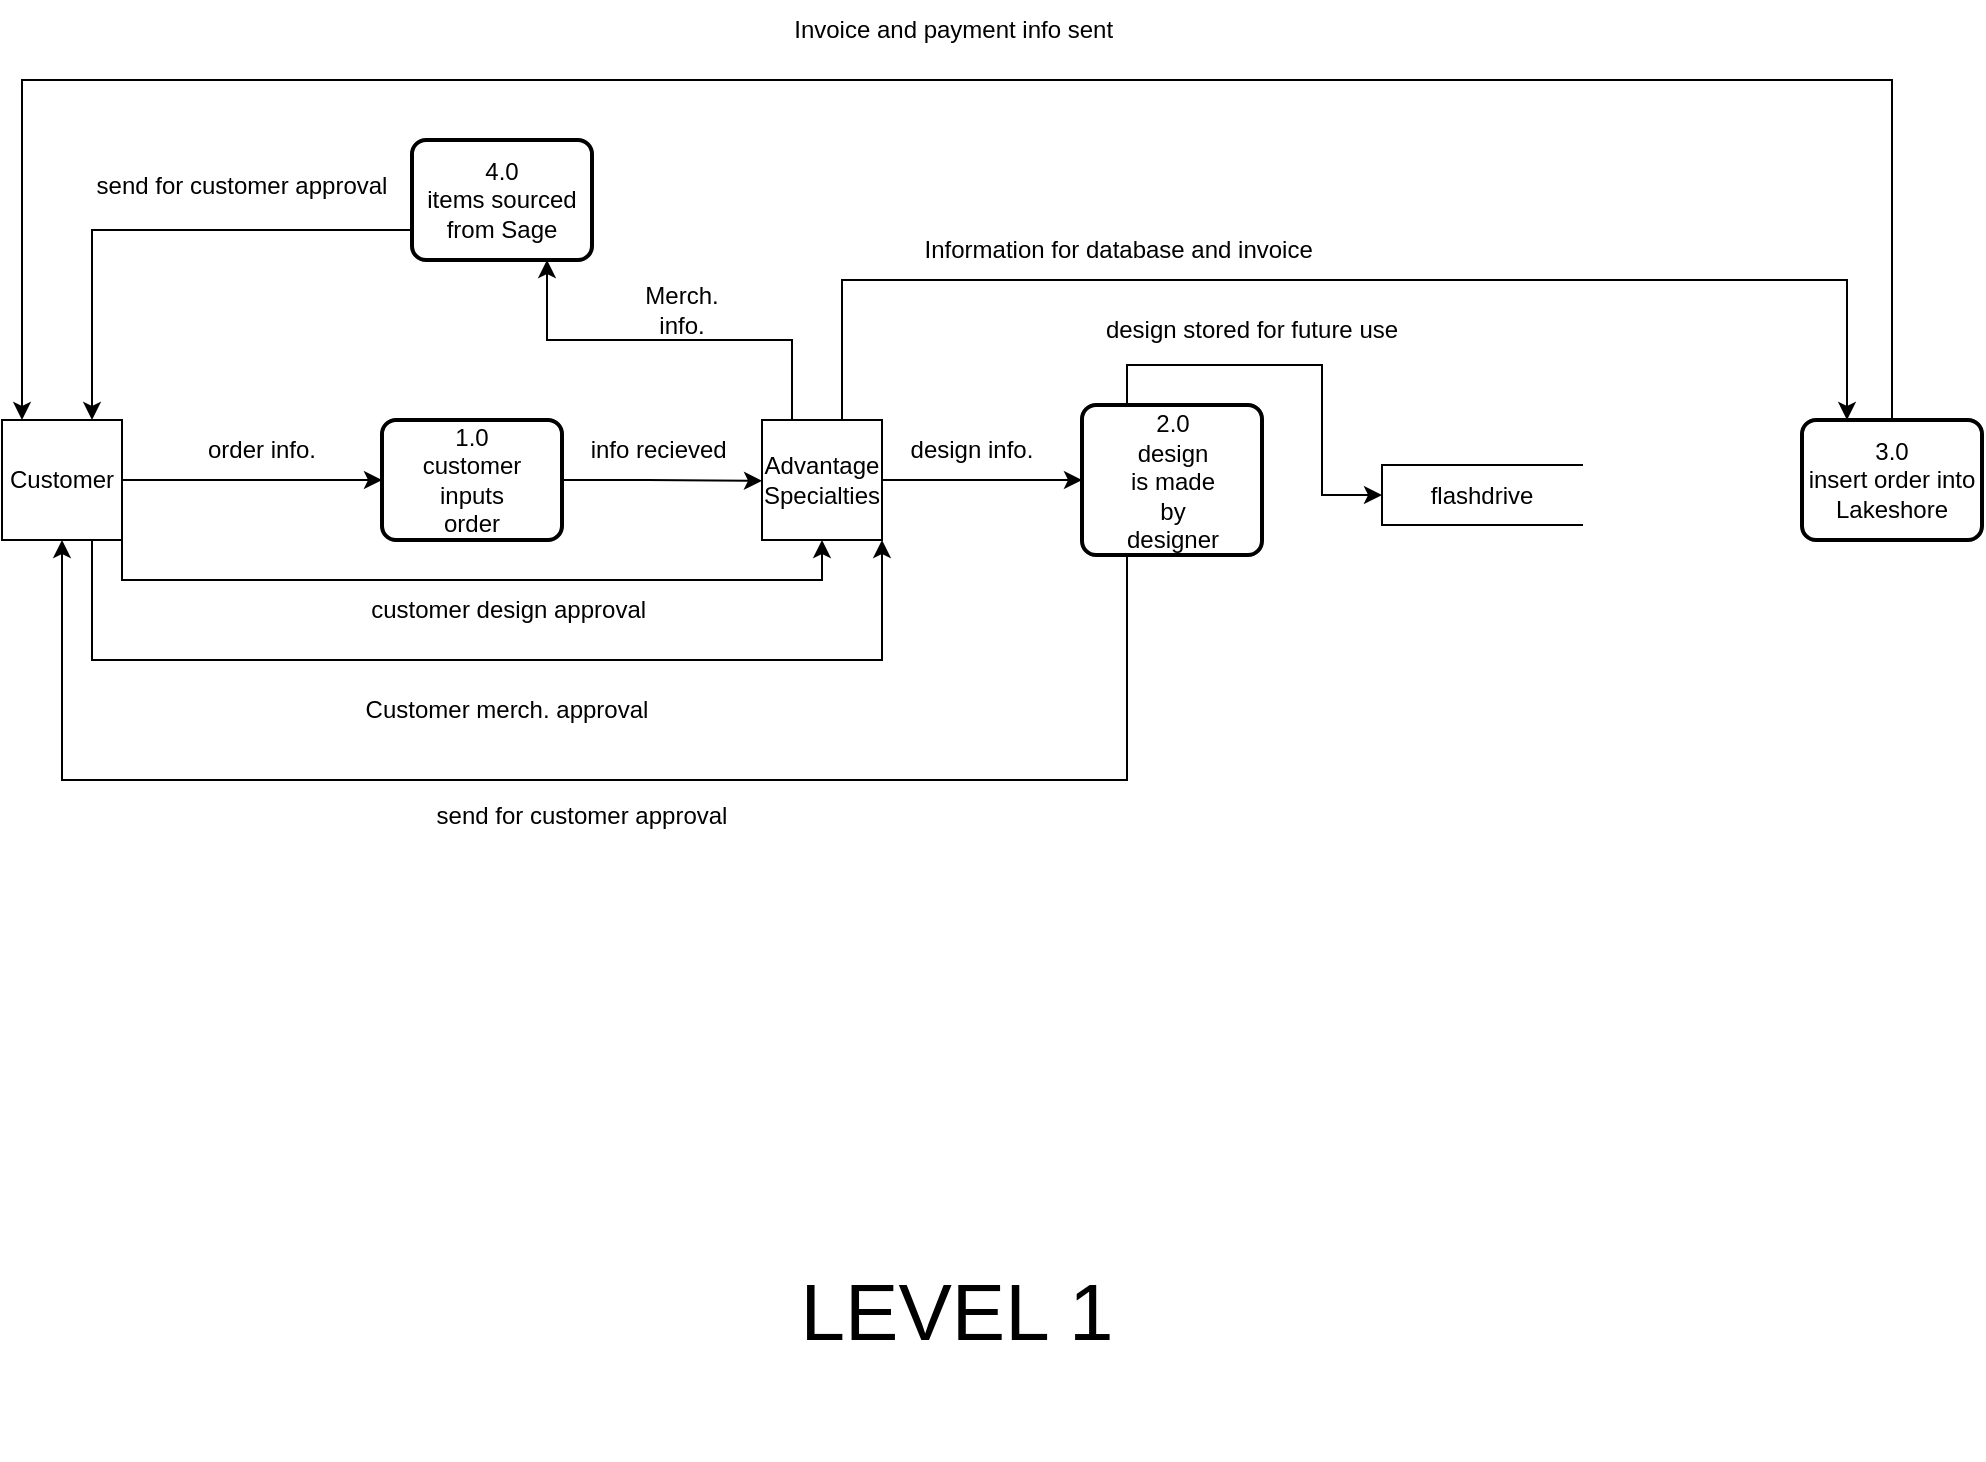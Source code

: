 <mxfile version="24.0.1" type="github" pages="2">
  <diagram name="Page-1" id="xYrA7Z-YhQMA6HHhseb4">
    <mxGraphModel dx="1142" dy="947" grid="1" gridSize="10" guides="1" tooltips="1" connect="1" arrows="1" fold="1" page="1" pageScale="1" pageWidth="1200" pageHeight="1920" math="0" shadow="0">
      <root>
        <mxCell id="0" />
        <mxCell id="1" parent="0" />
        <mxCell id="6qC2g4cK02IDYFN-ZiYQ-1" style="edgeStyle=orthogonalEdgeStyle;rounded=0;orthogonalLoop=1;jettySize=auto;html=1;exitX=0.5;exitY=0;exitDx=0;exitDy=0;" edge="1" parent="1" source="6qC2g4cK02IDYFN-ZiYQ-4">
          <mxGeometry relative="1" as="geometry">
            <mxPoint x="230" y="330" as="targetPoint" />
          </mxGeometry>
        </mxCell>
        <mxCell id="6qC2g4cK02IDYFN-ZiYQ-2" style="edgeStyle=orthogonalEdgeStyle;rounded=0;orthogonalLoop=1;jettySize=auto;html=1;exitX=1;exitY=0;exitDx=0;exitDy=0;entryX=1;entryY=0.5;entryDx=0;entryDy=0;" edge="1" parent="1" source="6qC2g4cK02IDYFN-ZiYQ-4" target="6qC2g4cK02IDYFN-ZiYQ-16">
          <mxGeometry relative="1" as="geometry" />
        </mxCell>
        <mxCell id="6qC2g4cK02IDYFN-ZiYQ-3" style="edgeStyle=orthogonalEdgeStyle;rounded=0;orthogonalLoop=1;jettySize=auto;html=1;exitX=1;exitY=0.25;exitDx=0;exitDy=0;entryX=1;entryY=0;entryDx=0;entryDy=0;" edge="1" parent="1" source="6qC2g4cK02IDYFN-ZiYQ-4" target="6qC2g4cK02IDYFN-ZiYQ-16">
          <mxGeometry relative="1" as="geometry">
            <Array as="points">
              <mxPoint x="85" y="420" />
              <mxPoint x="480" y="420" />
            </Array>
          </mxGeometry>
        </mxCell>
        <mxCell id="6qC2g4cK02IDYFN-ZiYQ-4" value="Customer" style="whiteSpace=wrap;html=1;aspect=fixed;direction=south;" vertex="1" parent="1">
          <mxGeometry x="40" y="300" width="60" height="60" as="geometry" />
        </mxCell>
        <mxCell id="6qC2g4cK02IDYFN-ZiYQ-5" style="edgeStyle=orthogonalEdgeStyle;rounded=0;orthogonalLoop=1;jettySize=auto;html=1;exitX=0;exitY=0.25;exitDx=0;exitDy=0;entryX=0.25;entryY=0;entryDx=0;entryDy=0;" edge="1" parent="1" source="6qC2g4cK02IDYFN-ZiYQ-16" target="6qC2g4cK02IDYFN-ZiYQ-25">
          <mxGeometry relative="1" as="geometry">
            <Array as="points">
              <mxPoint x="460" y="300" />
              <mxPoint x="460" y="230" />
              <mxPoint x="963" y="230" />
            </Array>
          </mxGeometry>
        </mxCell>
        <mxCell id="6qC2g4cK02IDYFN-ZiYQ-6" value="" style="rounded=1;whiteSpace=wrap;html=1;absoluteArcSize=1;arcSize=14;strokeWidth=2;" vertex="1" parent="1">
          <mxGeometry x="230" y="300" width="90" height="60" as="geometry" />
        </mxCell>
        <mxCell id="6qC2g4cK02IDYFN-ZiYQ-7" value="1.0&lt;div&gt;customer inputs order&lt;/div&gt;" style="text;html=1;align=center;verticalAlign=middle;whiteSpace=wrap;rounded=0;" vertex="1" parent="1">
          <mxGeometry x="245" y="315" width="60" height="30" as="geometry" />
        </mxCell>
        <mxCell id="6qC2g4cK02IDYFN-ZiYQ-8" style="edgeStyle=orthogonalEdgeStyle;rounded=0;orthogonalLoop=1;jettySize=auto;html=1;exitX=1;exitY=0.5;exitDx=0;exitDy=0;" edge="1" parent="1" source="6qC2g4cK02IDYFN-ZiYQ-11">
          <mxGeometry relative="1" as="geometry">
            <mxPoint x="640" y="330.235" as="targetPoint" />
          </mxGeometry>
        </mxCell>
        <mxCell id="6qC2g4cK02IDYFN-ZiYQ-9" style="edgeStyle=orthogonalEdgeStyle;rounded=0;orthogonalLoop=1;jettySize=auto;html=1;exitX=0.25;exitY=1;exitDx=0;exitDy=0;entryX=1;entryY=0.5;entryDx=0;entryDy=0;" edge="1" parent="1" source="6qC2g4cK02IDYFN-ZiYQ-11" target="6qC2g4cK02IDYFN-ZiYQ-4">
          <mxGeometry relative="1" as="geometry">
            <mxPoint x="70" y="480" as="targetPoint" />
            <Array as="points">
              <mxPoint x="602" y="480" />
              <mxPoint x="70" y="480" />
            </Array>
          </mxGeometry>
        </mxCell>
        <mxCell id="6qC2g4cK02IDYFN-ZiYQ-10" style="edgeStyle=orthogonalEdgeStyle;rounded=0;orthogonalLoop=1;jettySize=auto;html=1;exitX=0.25;exitY=0;exitDx=0;exitDy=0;entryX=0;entryY=0.5;entryDx=0;entryDy=0;" edge="1" parent="1" source="6qC2g4cK02IDYFN-ZiYQ-11" target="6qC2g4cK02IDYFN-ZiYQ-22">
          <mxGeometry relative="1" as="geometry" />
        </mxCell>
        <mxCell id="6qC2g4cK02IDYFN-ZiYQ-11" value="" style="rounded=1;whiteSpace=wrap;html=1;absoluteArcSize=1;arcSize=14;strokeWidth=2;" vertex="1" parent="1">
          <mxGeometry x="580" y="292.5" width="90" height="75" as="geometry" />
        </mxCell>
        <mxCell id="6qC2g4cK02IDYFN-ZiYQ-12" value="Text" style="text;html=1;align=center;verticalAlign=middle;whiteSpace=wrap;rounded=0;" vertex="1" parent="1">
          <mxGeometry x="405" y="310" width="60" height="30" as="geometry" />
        </mxCell>
        <mxCell id="6qC2g4cK02IDYFN-ZiYQ-13" value="order info." style="text;html=1;align=center;verticalAlign=middle;whiteSpace=wrap;rounded=0;" vertex="1" parent="1">
          <mxGeometry x="140" y="300" width="60" height="30" as="geometry" />
        </mxCell>
        <mxCell id="6qC2g4cK02IDYFN-ZiYQ-14" style="edgeStyle=orthogonalEdgeStyle;rounded=0;orthogonalLoop=1;jettySize=auto;html=1;exitX=0.5;exitY=0;exitDx=0;exitDy=0;entryX=0;entryY=0.5;entryDx=0;entryDy=0;" edge="1" parent="1" source="6qC2g4cK02IDYFN-ZiYQ-16" target="6qC2g4cK02IDYFN-ZiYQ-11">
          <mxGeometry relative="1" as="geometry" />
        </mxCell>
        <mxCell id="6qC2g4cK02IDYFN-ZiYQ-15" style="edgeStyle=orthogonalEdgeStyle;rounded=0;orthogonalLoop=1;jettySize=auto;html=1;exitX=0;exitY=0.75;exitDx=0;exitDy=0;entryX=0.75;entryY=1;entryDx=0;entryDy=0;" edge="1" parent="1" source="6qC2g4cK02IDYFN-ZiYQ-16" target="6qC2g4cK02IDYFN-ZiYQ-29">
          <mxGeometry relative="1" as="geometry" />
        </mxCell>
        <mxCell id="6qC2g4cK02IDYFN-ZiYQ-16" value="Advantage Specialties" style="whiteSpace=wrap;html=1;aspect=fixed;direction=south;" vertex="1" parent="1">
          <mxGeometry x="420" y="300" width="60" height="60" as="geometry" />
        </mxCell>
        <mxCell id="6qC2g4cK02IDYFN-ZiYQ-17" value="info recieved&amp;nbsp;" style="text;html=1;align=center;verticalAlign=middle;whiteSpace=wrap;rounded=0;" vertex="1" parent="1">
          <mxGeometry x="330" y="300" width="80" height="30" as="geometry" />
        </mxCell>
        <mxCell id="6qC2g4cK02IDYFN-ZiYQ-18" value="2.0&lt;div&gt;design is made by designer&lt;br&gt;&lt;div&gt;&lt;br&gt;&lt;/div&gt;&lt;/div&gt;" style="text;html=1;align=center;verticalAlign=middle;whiteSpace=wrap;rounded=0;" vertex="1" parent="1">
          <mxGeometry x="602.5" y="330" width="45" height="15" as="geometry" />
        </mxCell>
        <mxCell id="6qC2g4cK02IDYFN-ZiYQ-19" value="design info." style="text;html=1;align=center;verticalAlign=middle;whiteSpace=wrap;rounded=0;" vertex="1" parent="1">
          <mxGeometry x="490" y="300" width="70" height="30" as="geometry" />
        </mxCell>
        <mxCell id="6qC2g4cK02IDYFN-ZiYQ-20" value="send for customer approval&lt;div&gt;&lt;br&gt;&lt;/div&gt;" style="text;html=1;align=center;verticalAlign=middle;whiteSpace=wrap;rounded=0;" vertex="1" parent="1">
          <mxGeometry x="250" y="490" width="160" height="30" as="geometry" />
        </mxCell>
        <mxCell id="6qC2g4cK02IDYFN-ZiYQ-21" value="customer design approval&amp;nbsp;" style="text;html=1;align=center;verticalAlign=middle;whiteSpace=wrap;rounded=0;" vertex="1" parent="1">
          <mxGeometry x="210" y="380" width="170" height="30" as="geometry" />
        </mxCell>
        <mxCell id="6qC2g4cK02IDYFN-ZiYQ-22" value="flashdrive" style="html=1;dashed=0;whiteSpace=wrap;shape=partialRectangle;right=0;" vertex="1" parent="1">
          <mxGeometry x="730" y="322.5" width="100" height="30" as="geometry" />
        </mxCell>
        <mxCell id="6qC2g4cK02IDYFN-ZiYQ-23" value="design stored for future use" style="text;html=1;align=center;verticalAlign=middle;whiteSpace=wrap;rounded=0;" vertex="1" parent="1">
          <mxGeometry x="590" y="240" width="150" height="30" as="geometry" />
        </mxCell>
        <mxCell id="6qC2g4cK02IDYFN-ZiYQ-24" style="edgeStyle=orthogonalEdgeStyle;rounded=0;orthogonalLoop=1;jettySize=auto;html=1;exitX=0.5;exitY=0;exitDx=0;exitDy=0;" edge="1" parent="1" source="6qC2g4cK02IDYFN-ZiYQ-25">
          <mxGeometry relative="1" as="geometry">
            <mxPoint x="50" y="300" as="targetPoint" />
            <Array as="points">
              <mxPoint x="985" y="130" />
              <mxPoint x="50" y="130" />
              <mxPoint x="50" y="300" />
            </Array>
          </mxGeometry>
        </mxCell>
        <mxCell id="6qC2g4cK02IDYFN-ZiYQ-25" value="3.0&lt;div&gt;insert order into Lakeshore&lt;/div&gt;" style="rounded=1;whiteSpace=wrap;html=1;absoluteArcSize=1;arcSize=14;strokeWidth=2;" vertex="1" parent="1">
          <mxGeometry x="940" y="300" width="90" height="60" as="geometry" />
        </mxCell>
        <mxCell id="6qC2g4cK02IDYFN-ZiYQ-26" value="Information for database and invoice&amp;nbsp;" style="text;html=1;align=center;verticalAlign=middle;whiteSpace=wrap;rounded=0;" vertex="1" parent="1">
          <mxGeometry x="430" y="200" width="340" height="30" as="geometry" />
        </mxCell>
        <mxCell id="6qC2g4cK02IDYFN-ZiYQ-27" value="Invoice and payment info sent&amp;nbsp;" style="text;html=1;align=center;verticalAlign=middle;whiteSpace=wrap;rounded=0;" vertex="1" parent="1">
          <mxGeometry x="370" y="90" width="295" height="30" as="geometry" />
        </mxCell>
        <mxCell id="6qC2g4cK02IDYFN-ZiYQ-28" style="edgeStyle=orthogonalEdgeStyle;rounded=0;orthogonalLoop=1;jettySize=auto;html=1;exitX=0;exitY=0.75;exitDx=0;exitDy=0;entryX=0;entryY=0.25;entryDx=0;entryDy=0;" edge="1" parent="1" source="6qC2g4cK02IDYFN-ZiYQ-29" target="6qC2g4cK02IDYFN-ZiYQ-4">
          <mxGeometry relative="1" as="geometry" />
        </mxCell>
        <mxCell id="6qC2g4cK02IDYFN-ZiYQ-29" value="4.0&lt;div&gt;items sourced from Sage&lt;/div&gt;" style="rounded=1;whiteSpace=wrap;html=1;absoluteArcSize=1;arcSize=14;strokeWidth=2;" vertex="1" parent="1">
          <mxGeometry x="245" y="160" width="90" height="60" as="geometry" />
        </mxCell>
        <mxCell id="6qC2g4cK02IDYFN-ZiYQ-30" style="edgeStyle=orthogonalEdgeStyle;rounded=0;orthogonalLoop=1;jettySize=auto;html=1;exitX=1;exitY=0.5;exitDx=0;exitDy=0;entryX=0.25;entryY=0.681;entryDx=0;entryDy=0;entryPerimeter=0;" edge="1" parent="1" source="6qC2g4cK02IDYFN-ZiYQ-6" target="6qC2g4cK02IDYFN-ZiYQ-12">
          <mxGeometry relative="1" as="geometry" />
        </mxCell>
        <mxCell id="6qC2g4cK02IDYFN-ZiYQ-31" value="Customer merch. approval" style="text;html=1;align=center;verticalAlign=middle;whiteSpace=wrap;rounded=0;" vertex="1" parent="1">
          <mxGeometry x="215" y="430" width="155" height="30" as="geometry" />
        </mxCell>
        <mxCell id="6qC2g4cK02IDYFN-ZiYQ-32" value="Merch. info." style="text;html=1;align=center;verticalAlign=middle;whiteSpace=wrap;rounded=0;" vertex="1" parent="1">
          <mxGeometry x="350" y="230" width="60" height="30" as="geometry" />
        </mxCell>
        <mxCell id="6qC2g4cK02IDYFN-ZiYQ-33" value="send for customer approval&lt;div&gt;&lt;br&gt;&lt;/div&gt;" style="text;html=1;align=center;verticalAlign=middle;whiteSpace=wrap;rounded=0;" vertex="1" parent="1">
          <mxGeometry x="80" y="175" width="160" height="30" as="geometry" />
        </mxCell>
        <mxCell id="LCQF3eGj7BXSHOty7iL4-1" value="&lt;font style=&quot;font-size: 40px;&quot;&gt;LEVEL 1&lt;/font&gt;" style="text;html=1;align=center;verticalAlign=middle;whiteSpace=wrap;rounded=0;" vertex="1" parent="1">
          <mxGeometry x="335" y="670" width="365" height="150" as="geometry" />
        </mxCell>
      </root>
    </mxGraphModel>
  </diagram>
  <diagram id="obxsPipEJ9mdqltTzIfT" name="Page-2">
    <mxGraphModel dx="1370" dy="1136" grid="1" gridSize="10" guides="1" tooltips="1" connect="1" arrows="1" fold="1" page="1" pageScale="1" pageWidth="1200" pageHeight="1920" math="0" shadow="0">
      <root>
        <mxCell id="0" />
        <mxCell id="1" parent="0" />
        <mxCell id="p-GScPCG11aGjP8j3jin-2" style="edgeStyle=orthogonalEdgeStyle;rounded=0;orthogonalLoop=1;jettySize=auto;html=1;exitX=0.5;exitY=0;exitDx=0;exitDy=0;entryX=0;entryY=0.5;entryDx=0;entryDy=0;" edge="1" parent="1" source="90U_TaDQOQ2vJCP49XMQ-1" target="p-GScPCG11aGjP8j3jin-1">
          <mxGeometry relative="1" as="geometry" />
        </mxCell>
        <mxCell id="2NVpsjXGPyIDoDXlih6Q-13" style="edgeStyle=orthogonalEdgeStyle;rounded=0;orthogonalLoop=1;jettySize=auto;html=1;exitX=0;exitY=0.25;exitDx=0;exitDy=0;entryX=0;entryY=0.75;entryDx=0;entryDy=0;" edge="1" parent="1" source="90U_TaDQOQ2vJCP49XMQ-1" target="p-GScPCG11aGjP8j3jin-6">
          <mxGeometry relative="1" as="geometry" />
        </mxCell>
        <mxCell id="2NVpsjXGPyIDoDXlih6Q-15" style="edgeStyle=orthogonalEdgeStyle;rounded=0;orthogonalLoop=1;jettySize=auto;html=1;exitX=0;exitY=0.75;exitDx=0;exitDy=0;entryX=0;entryY=0.5;entryDx=0;entryDy=0;" edge="1" parent="1" source="90U_TaDQOQ2vJCP49XMQ-1" target="p-GScPCG11aGjP8j3jin-6">
          <mxGeometry relative="1" as="geometry">
            <Array as="points">
              <mxPoint x="95" y="280" />
              <mxPoint x="600" y="280" />
            </Array>
          </mxGeometry>
        </mxCell>
        <mxCell id="90U_TaDQOQ2vJCP49XMQ-1" value="Customer" style="whiteSpace=wrap;html=1;aspect=fixed;direction=south;" vertex="1" parent="1">
          <mxGeometry x="80" y="400" width="60" height="60" as="geometry" />
        </mxCell>
        <mxCell id="p-GScPCG11aGjP8j3jin-5" style="edgeStyle=orthogonalEdgeStyle;rounded=0;orthogonalLoop=1;jettySize=auto;html=1;exitX=1;exitY=0.5;exitDx=0;exitDy=0;" edge="1" parent="1" source="p-GScPCG11aGjP8j3jin-1" target="p-GScPCG11aGjP8j3jin-4">
          <mxGeometry relative="1" as="geometry" />
        </mxCell>
        <mxCell id="p-GScPCG11aGjP8j3jin-1" value="1.0.1&lt;div&gt;input merch. intended to buy.&lt;/div&gt;" style="rounded=1;whiteSpace=wrap;html=1;absoluteArcSize=1;arcSize=14;strokeWidth=2;" vertex="1" parent="1">
          <mxGeometry x="220" y="400" width="90" height="60" as="geometry" />
        </mxCell>
        <mxCell id="p-GScPCG11aGjP8j3jin-7" style="edgeStyle=orthogonalEdgeStyle;rounded=0;orthogonalLoop=1;jettySize=auto;html=1;exitX=1;exitY=0.5;exitDx=0;exitDy=0;entryX=0.5;entryY=1;entryDx=0;entryDy=0;" edge="1" parent="1" source="p-GScPCG11aGjP8j3jin-4" target="p-GScPCG11aGjP8j3jin-6">
          <mxGeometry relative="1" as="geometry" />
        </mxCell>
        <mxCell id="p-GScPCG11aGjP8j3jin-4" value="1.0.2&lt;div&gt;input design idea&lt;/div&gt;" style="rounded=1;whiteSpace=wrap;html=1;absoluteArcSize=1;arcSize=14;strokeWidth=2;" vertex="1" parent="1">
          <mxGeometry x="380" y="400" width="90" height="60" as="geometry" />
        </mxCell>
        <mxCell id="hOD-PV92P8qiwpGXaL1f-6" style="edgeStyle=orthogonalEdgeStyle;rounded=0;orthogonalLoop=1;jettySize=auto;html=1;exitX=0.5;exitY=0;exitDx=0;exitDy=0;entryX=0;entryY=0.5;entryDx=0;entryDy=0;" edge="1" parent="1" source="p-GScPCG11aGjP8j3jin-6" target="hOD-PV92P8qiwpGXaL1f-1">
          <mxGeometry relative="1" as="geometry" />
        </mxCell>
        <mxCell id="CrCKLVcVa_kEbtTJwDvr-9" style="edgeStyle=orthogonalEdgeStyle;rounded=0;orthogonalLoop=1;jettySize=auto;html=1;exitX=1;exitY=0.25;exitDx=0;exitDy=0;entryX=0.154;entryY=0.007;entryDx=0;entryDy=0;entryPerimeter=0;" edge="1" parent="1" source="p-GScPCG11aGjP8j3jin-6" target="CrCKLVcVa_kEbtTJwDvr-1">
          <mxGeometry relative="1" as="geometry" />
        </mxCell>
        <mxCell id="2NVpsjXGPyIDoDXlih6Q-6" style="edgeStyle=orthogonalEdgeStyle;rounded=0;orthogonalLoop=1;jettySize=auto;html=1;exitX=0;exitY=0.25;exitDx=0;exitDy=0;entryX=0;entryY=0.5;entryDx=0;entryDy=0;" edge="1" parent="1" source="p-GScPCG11aGjP8j3jin-6" target="2NVpsjXGPyIDoDXlih6Q-2">
          <mxGeometry relative="1" as="geometry" />
        </mxCell>
        <mxCell id="p-GScPCG11aGjP8j3jin-6" value="Advantage Specialties" style="whiteSpace=wrap;html=1;aspect=fixed;direction=south;" vertex="1" parent="1">
          <mxGeometry x="560" y="390" width="80" height="80" as="geometry" />
        </mxCell>
        <mxCell id="fbFgHr9hDYSH3cVVgzhM-1" value="info recieved&amp;nbsp;" style="text;html=1;align=center;verticalAlign=middle;whiteSpace=wrap;rounded=0;" vertex="1" parent="1">
          <mxGeometry x="480" y="400" width="80" height="30" as="geometry" />
        </mxCell>
        <mxCell id="hOD-PV92P8qiwpGXaL1f-4" style="edgeStyle=orthogonalEdgeStyle;rounded=0;orthogonalLoop=1;jettySize=auto;html=1;exitX=1;exitY=0.5;exitDx=0;exitDy=0;entryX=0;entryY=0.5;entryDx=0;entryDy=0;" edge="1" parent="1" source="hOD-PV92P8qiwpGXaL1f-1" target="hOD-PV92P8qiwpGXaL1f-2">
          <mxGeometry relative="1" as="geometry" />
        </mxCell>
        <mxCell id="hOD-PV92P8qiwpGXaL1f-1" value="2.0.1&lt;div&gt;designer brainstorms&amp;nbsp;&lt;/div&gt;" style="rounded=1;whiteSpace=wrap;html=1;absoluteArcSize=1;arcSize=14;strokeWidth=2;" vertex="1" parent="1">
          <mxGeometry x="740" y="400" width="90" height="60" as="geometry" />
        </mxCell>
        <mxCell id="hOD-PV92P8qiwpGXaL1f-5" style="edgeStyle=orthogonalEdgeStyle;rounded=0;orthogonalLoop=1;jettySize=auto;html=1;exitX=1;exitY=0.5;exitDx=0;exitDy=0;entryX=0;entryY=0.5;entryDx=0;entryDy=0;" edge="1" parent="1" source="hOD-PV92P8qiwpGXaL1f-2" target="hOD-PV92P8qiwpGXaL1f-3">
          <mxGeometry relative="1" as="geometry" />
        </mxCell>
        <mxCell id="hOD-PV92P8qiwpGXaL1f-2" value="2.0.2&lt;div&gt;designer makes final design&amp;nbsp;&lt;/div&gt;" style="rounded=1;whiteSpace=wrap;html=1;absoluteArcSize=1;arcSize=14;strokeWidth=2;" vertex="1" parent="1">
          <mxGeometry x="890" y="400" width="90" height="60" as="geometry" />
        </mxCell>
        <mxCell id="SgtPllzyqYz0p7rsSdRB-2" style="edgeStyle=orthogonalEdgeStyle;rounded=0;orthogonalLoop=1;jettySize=auto;html=1;exitX=0.5;exitY=1;exitDx=0;exitDy=0;entryX=0.75;entryY=0;entryDx=0;entryDy=0;" edge="1" parent="1" source="hOD-PV92P8qiwpGXaL1f-3" target="SgtPllzyqYz0p7rsSdRB-1">
          <mxGeometry relative="1" as="geometry" />
        </mxCell>
        <mxCell id="CrCKLVcVa_kEbtTJwDvr-10" style="edgeStyle=orthogonalEdgeStyle;rounded=0;orthogonalLoop=1;jettySize=auto;html=1;exitX=0.25;exitY=1;exitDx=0;exitDy=0;entryX=1;entryY=0.75;entryDx=0;entryDy=0;" edge="1" parent="1" source="hOD-PV92P8qiwpGXaL1f-3" target="90U_TaDQOQ2vJCP49XMQ-1">
          <mxGeometry relative="1" as="geometry">
            <Array as="points">
              <mxPoint x="1053" y="820" />
              <mxPoint x="95" y="820" />
            </Array>
          </mxGeometry>
        </mxCell>
        <mxCell id="hOD-PV92P8qiwpGXaL1f-3" value="2.0.3&lt;div&gt;designer sends to customer&amp;nbsp;&lt;/div&gt;" style="rounded=1;whiteSpace=wrap;html=1;absoluteArcSize=1;arcSize=14;strokeWidth=2;" vertex="1" parent="1">
          <mxGeometry x="1030" y="400" width="90" height="60" as="geometry" />
        </mxCell>
        <mxCell id="SgtPllzyqYz0p7rsSdRB-1" value="flashdrive" style="html=1;dashed=0;whiteSpace=wrap;shape=partialRectangle;right=0;" vertex="1" parent="1">
          <mxGeometry x="1080" y="640" width="100" height="30" as="geometry" />
        </mxCell>
        <mxCell id="PvmGtCxFlcTcbjTA54_w-1" value="design stored for future use" style="text;html=1;align=center;verticalAlign=middle;whiteSpace=wrap;rounded=0;" vertex="1" parent="1">
          <mxGeometry x="1090" y="510" width="90" height="30" as="geometry" />
        </mxCell>
        <mxCell id="pgwMxIvsekydSgIOcZOL-1" value="design info." style="text;html=1;align=center;verticalAlign=middle;whiteSpace=wrap;rounded=0;" vertex="1" parent="1">
          <mxGeometry x="660" y="400" width="70" height="30" as="geometry" />
        </mxCell>
        <mxCell id="CrCKLVcVa_kEbtTJwDvr-5" style="edgeStyle=orthogonalEdgeStyle;rounded=0;orthogonalLoop=1;jettySize=auto;html=1;exitX=1;exitY=0.5;exitDx=0;exitDy=0;entryX=0;entryY=0.5;entryDx=0;entryDy=0;" edge="1" parent="1" source="CrCKLVcVa_kEbtTJwDvr-1" target="CrCKLVcVa_kEbtTJwDvr-2">
          <mxGeometry relative="1" as="geometry" />
        </mxCell>
        <mxCell id="CrCKLVcVa_kEbtTJwDvr-1" value="3.0.1&lt;div&gt;insert product codes&amp;nbsp;&lt;/div&gt;" style="rounded=1;whiteSpace=wrap;html=1;absoluteArcSize=1;arcSize=14;strokeWidth=2;" vertex="1" parent="1">
          <mxGeometry x="290" y="590" width="90" height="60" as="geometry" />
        </mxCell>
        <mxCell id="CrCKLVcVa_kEbtTJwDvr-6" style="edgeStyle=orthogonalEdgeStyle;rounded=0;orthogonalLoop=1;jettySize=auto;html=1;exitX=1;exitY=0.5;exitDx=0;exitDy=0;entryX=0;entryY=0.5;entryDx=0;entryDy=0;" edge="1" parent="1" source="CrCKLVcVa_kEbtTJwDvr-2" target="CrCKLVcVa_kEbtTJwDvr-3">
          <mxGeometry relative="1" as="geometry" />
        </mxCell>
        <mxCell id="CrCKLVcVa_kEbtTJwDvr-2" value="3.0.2&lt;div&gt;write customer information&lt;/div&gt;" style="rounded=1;whiteSpace=wrap;html=1;absoluteArcSize=1;arcSize=14;strokeWidth=2;" vertex="1" parent="1">
          <mxGeometry x="430" y="590" width="90" height="60" as="geometry" />
        </mxCell>
        <mxCell id="CrCKLVcVa_kEbtTJwDvr-8" style="edgeStyle=orthogonalEdgeStyle;rounded=0;orthogonalLoop=1;jettySize=auto;html=1;exitX=0.5;exitY=1;exitDx=0;exitDy=0;entryX=1;entryY=0;entryDx=0;entryDy=0;" edge="1" parent="1" source="CrCKLVcVa_kEbtTJwDvr-3" target="90U_TaDQOQ2vJCP49XMQ-1">
          <mxGeometry relative="1" as="geometry">
            <Array as="points">
              <mxPoint x="615" y="690" />
              <mxPoint x="140" y="690" />
            </Array>
          </mxGeometry>
        </mxCell>
        <mxCell id="CrCKLVcVa_kEbtTJwDvr-3" value="3.0.3&lt;div&gt;send customer invocie &amp;nbsp;&lt;/div&gt;" style="rounded=1;whiteSpace=wrap;html=1;absoluteArcSize=1;arcSize=14;strokeWidth=2;" vertex="1" parent="1">
          <mxGeometry x="570" y="590" width="90" height="60" as="geometry" />
        </mxCell>
        <mxCell id="xQaoxVBS6uKYAGAUuZQU-1" value="send for customer approval&lt;div&gt;&lt;br&gt;&lt;/div&gt;" style="text;html=1;align=center;verticalAlign=middle;whiteSpace=wrap;rounded=0;" vertex="1" parent="1">
          <mxGeometry x="360" y="840" width="350" height="30" as="geometry" />
        </mxCell>
        <mxCell id="0rT5ayfyaRfLI1ACSc2T-1" value="Invoice and payment info sent&amp;nbsp;" style="text;html=1;align=center;verticalAlign=middle;whiteSpace=wrap;rounded=0;" vertex="1" parent="1">
          <mxGeometry x="220" y="700" width="295" height="30" as="geometry" />
        </mxCell>
        <mxCell id="2NVpsjXGPyIDoDXlih6Q-1" value="customer design approval&amp;nbsp;" style="text;html=1;align=center;verticalAlign=middle;whiteSpace=wrap;rounded=0;" vertex="1" parent="1">
          <mxGeometry x="250" y="330" width="170" height="30" as="geometry" />
        </mxCell>
        <mxCell id="2NVpsjXGPyIDoDXlih6Q-7" style="edgeStyle=orthogonalEdgeStyle;rounded=0;orthogonalLoop=1;jettySize=auto;html=1;exitX=1;exitY=0.5;exitDx=0;exitDy=0;entryX=0;entryY=0.5;entryDx=0;entryDy=0;" edge="1" parent="1" source="2NVpsjXGPyIDoDXlih6Q-2" target="2NVpsjXGPyIDoDXlih6Q-3">
          <mxGeometry relative="1" as="geometry" />
        </mxCell>
        <mxCell id="2NVpsjXGPyIDoDXlih6Q-2" value="4.0.1&lt;div&gt;input merch type in query&lt;/div&gt;" style="rounded=1;whiteSpace=wrap;html=1;absoluteArcSize=1;arcSize=14;strokeWidth=2;" vertex="1" parent="1">
          <mxGeometry x="650" y="180" width="90" height="60" as="geometry" />
        </mxCell>
        <mxCell id="2NVpsjXGPyIDoDXlih6Q-8" style="edgeStyle=orthogonalEdgeStyle;rounded=0;orthogonalLoop=1;jettySize=auto;html=1;exitX=1;exitY=0.5;exitDx=0;exitDy=0;entryX=0;entryY=0.5;entryDx=0;entryDy=0;" edge="1" parent="1" source="2NVpsjXGPyIDoDXlih6Q-3" target="2NVpsjXGPyIDoDXlih6Q-4">
          <mxGeometry relative="1" as="geometry" />
        </mxCell>
        <mxCell id="2NVpsjXGPyIDoDXlih6Q-3" value="4.0.2&lt;div&gt;find best vendor to purchase merch.&lt;/div&gt;" style="rounded=1;whiteSpace=wrap;html=1;absoluteArcSize=1;arcSize=14;strokeWidth=2;" vertex="1" parent="1">
          <mxGeometry x="790" y="180" width="90" height="60" as="geometry" />
        </mxCell>
        <mxCell id="2NVpsjXGPyIDoDXlih6Q-9" style="edgeStyle=orthogonalEdgeStyle;rounded=0;orthogonalLoop=1;jettySize=auto;html=1;exitX=1;exitY=0.5;exitDx=0;exitDy=0;entryX=0;entryY=0.5;entryDx=0;entryDy=0;" edge="1" parent="1" source="2NVpsjXGPyIDoDXlih6Q-4" target="2NVpsjXGPyIDoDXlih6Q-5">
          <mxGeometry relative="1" as="geometry" />
        </mxCell>
        <mxCell id="2NVpsjXGPyIDoDXlih6Q-4" value="4.0.3&lt;div&gt;get sample shipped&lt;/div&gt;" style="rounded=1;whiteSpace=wrap;html=1;absoluteArcSize=1;arcSize=14;strokeWidth=2;" vertex="1" parent="1">
          <mxGeometry x="930" y="180" width="90" height="60" as="geometry" />
        </mxCell>
        <mxCell id="2NVpsjXGPyIDoDXlih6Q-10" style="edgeStyle=orthogonalEdgeStyle;rounded=0;orthogonalLoop=1;jettySize=auto;html=1;exitX=0.5;exitY=0;exitDx=0;exitDy=0;entryX=0.5;entryY=1;entryDx=0;entryDy=0;" edge="1" parent="1" source="2NVpsjXGPyIDoDXlih6Q-5" target="90U_TaDQOQ2vJCP49XMQ-1">
          <mxGeometry relative="1" as="geometry" />
        </mxCell>
        <mxCell id="2NVpsjXGPyIDoDXlih6Q-5" value="4.0.4&lt;div&gt;display to customer&lt;/div&gt;" style="rounded=1;whiteSpace=wrap;html=1;absoluteArcSize=1;arcSize=14;strokeWidth=2;" vertex="1" parent="1">
          <mxGeometry x="1070" y="180" width="90" height="60" as="geometry" />
        </mxCell>
        <mxCell id="33BcZOCY7-zpoukEd5-3-1" value="Customer merch. approval" style="text;html=1;align=center;verticalAlign=middle;whiteSpace=wrap;rounded=0;" vertex="1" parent="1">
          <mxGeometry x="240" y="230" width="155" height="30" as="geometry" />
        </mxCell>
        <mxCell id="zY2SE_Q1Ur6Mg36PIvIk-1" value="&lt;font style=&quot;font-size: 40px;&quot;&gt;LEVEL 2&lt;/font&gt;&lt;div&gt;&lt;font style=&quot;font-size: 40px;&quot;&gt;&lt;br&gt;&lt;/font&gt;&lt;/div&gt;" style="text;html=1;align=center;verticalAlign=middle;whiteSpace=wrap;rounded=0;" vertex="1" parent="1">
          <mxGeometry x="418" y="960" width="365" height="150" as="geometry" />
        </mxCell>
        <mxCell id="WL5H3WRkhRzr0zrVgmAm-1" value="&lt;span style=&quot;caret-color: rgb(0, 0, 0); color: rgb(0, 0, 0); font-family: Helvetica; font-size: 12px; font-style: normal; font-variant-caps: normal; font-weight: 400; letter-spacing: normal; orphans: auto; text-align: center; text-indent: 0px; text-transform: none; white-space: normal; widows: auto; word-spacing: 0px; -webkit-text-stroke-width: 0px; background-color: rgb(251, 251, 251); text-decoration: none; display: inline !important; float: none;&quot;&gt;send for customer approval&lt;/span&gt;&lt;br class=&quot;Apple-interchange-newline&quot;&gt;" style="text;whiteSpace=wrap;html=1;" vertex="1" parent="1">
          <mxGeometry x="470" y="110" width="410" height="40" as="geometry" />
        </mxCell>
      </root>
    </mxGraphModel>
  </diagram>
</mxfile>
